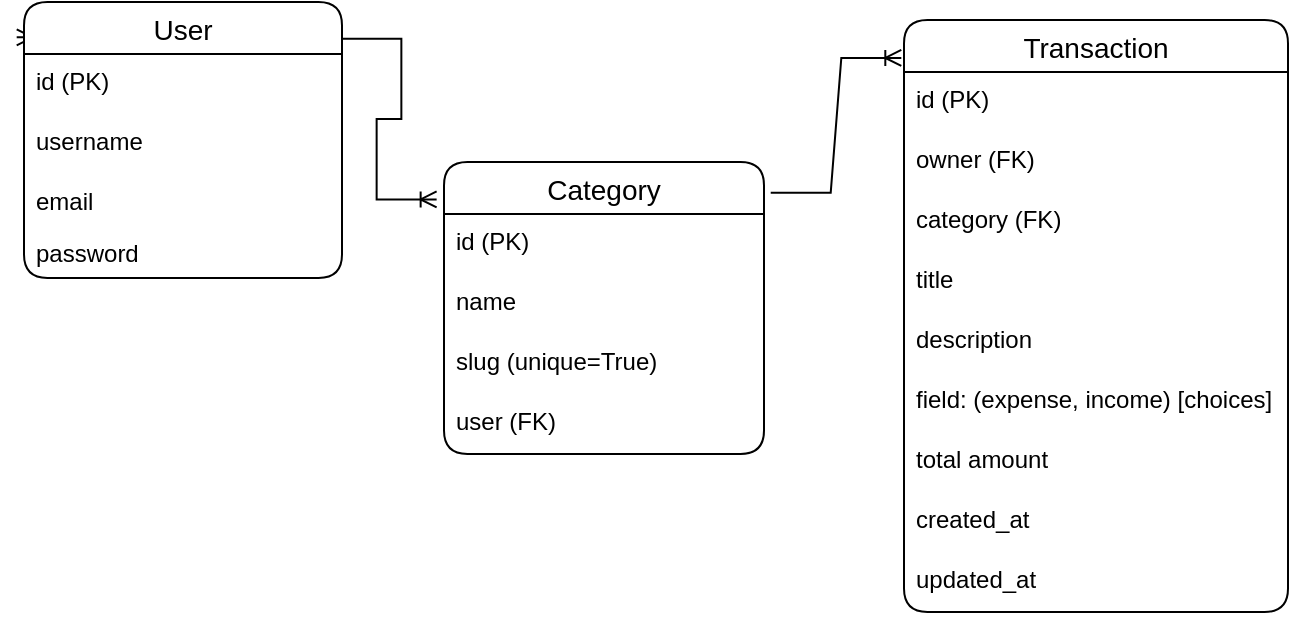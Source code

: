 <mxfile version="27.0.6">
  <diagram name="Page-1" id="5CV-biw4aWgKE5yGktK-">
    <mxGraphModel dx="1003" dy="526" grid="1" gridSize="10" guides="1" tooltips="1" connect="1" arrows="1" fold="1" page="1" pageScale="1" pageWidth="1100" pageHeight="850" math="0" shadow="0">
      <root>
        <mxCell id="0" />
        <mxCell id="1" parent="0" />
        <mxCell id="CRyiD8Ry5xMg48Mv28Se-5" value="Category" style="swimlane;fontStyle=0;childLayout=stackLayout;horizontal=1;startSize=26;horizontalStack=0;resizeParent=1;resizeParentMax=0;resizeLast=0;collapsible=1;marginBottom=0;align=center;fontSize=14;rounded=1;" parent="1" vertex="1">
          <mxGeometry x="350" y="200" width="160" height="146" as="geometry" />
        </mxCell>
        <mxCell id="CRyiD8Ry5xMg48Mv28Se-6" value="id (PK)" style="text;strokeColor=none;fillColor=none;spacingLeft=4;spacingRight=4;overflow=hidden;rotatable=0;points=[[0,0.5],[1,0.5]];portConstraint=eastwest;fontSize=12;whiteSpace=wrap;html=1;" parent="CRyiD8Ry5xMg48Mv28Se-5" vertex="1">
          <mxGeometry y="26" width="160" height="30" as="geometry" />
        </mxCell>
        <mxCell id="CRyiD8Ry5xMg48Mv28Se-7" value="name" style="text;strokeColor=none;fillColor=none;spacingLeft=4;spacingRight=4;overflow=hidden;rotatable=0;points=[[0,0.5],[1,0.5]];portConstraint=eastwest;fontSize=12;whiteSpace=wrap;html=1;" parent="CRyiD8Ry5xMg48Mv28Se-5" vertex="1">
          <mxGeometry y="56" width="160" height="30" as="geometry" />
        </mxCell>
        <mxCell id="CRyiD8Ry5xMg48Mv28Se-8" value="slug (unique=True)" style="text;strokeColor=none;fillColor=none;spacingLeft=4;spacingRight=4;overflow=hidden;rotatable=0;points=[[0,0.5],[1,0.5]];portConstraint=eastwest;fontSize=12;whiteSpace=wrap;html=1;" parent="CRyiD8Ry5xMg48Mv28Se-5" vertex="1">
          <mxGeometry y="86" width="160" height="30" as="geometry" />
        </mxCell>
        <mxCell id="CRyiD8Ry5xMg48Mv28Se-26" value="user (FK)" style="text;strokeColor=none;fillColor=none;spacingLeft=4;spacingRight=4;overflow=hidden;rotatable=0;points=[[0,0.5],[1,0.5]];portConstraint=eastwest;fontSize=12;whiteSpace=wrap;html=1;" parent="CRyiD8Ry5xMg48Mv28Se-5" vertex="1">
          <mxGeometry y="116" width="160" height="30" as="geometry" />
        </mxCell>
        <mxCell id="CRyiD8Ry5xMg48Mv28Se-9" value="Transaction" style="swimlane;fontStyle=0;childLayout=stackLayout;horizontal=1;startSize=26;horizontalStack=0;resizeParent=1;resizeParentMax=0;resizeLast=0;collapsible=1;marginBottom=0;align=center;fontSize=14;rounded=1;" parent="1" vertex="1">
          <mxGeometry x="580" y="129" width="192" height="296" as="geometry" />
        </mxCell>
        <mxCell id="CRyiD8Ry5xMg48Mv28Se-10" value="id (PK)" style="text;strokeColor=none;fillColor=none;spacingLeft=4;spacingRight=4;overflow=hidden;rotatable=0;points=[[0,0.5],[1,0.5]];portConstraint=eastwest;fontSize=12;whiteSpace=wrap;html=1;rounded=1;" parent="CRyiD8Ry5xMg48Mv28Se-9" vertex="1">
          <mxGeometry y="26" width="192" height="30" as="geometry" />
        </mxCell>
        <mxCell id="CRyiD8Ry5xMg48Mv28Se-11" value="owner (FK)" style="text;strokeColor=none;fillColor=none;spacingLeft=4;spacingRight=4;overflow=hidden;rotatable=0;points=[[0,0.5],[1,0.5]];portConstraint=eastwest;fontSize=12;whiteSpace=wrap;html=1;rounded=1;" parent="CRyiD8Ry5xMg48Mv28Se-9" vertex="1">
          <mxGeometry y="56" width="192" height="30" as="geometry" />
        </mxCell>
        <mxCell id="CRyiD8Ry5xMg48Mv28Se-20" value="category (FK)" style="text;strokeColor=none;fillColor=none;spacingLeft=4;spacingRight=4;overflow=hidden;rotatable=0;points=[[0,0.5],[1,0.5]];portConstraint=eastwest;fontSize=12;whiteSpace=wrap;html=1;rounded=1;" parent="CRyiD8Ry5xMg48Mv28Se-9" vertex="1">
          <mxGeometry y="86" width="192" height="30" as="geometry" />
        </mxCell>
        <mxCell id="CRyiD8Ry5xMg48Mv28Se-19" value="title" style="text;strokeColor=none;fillColor=none;spacingLeft=4;spacingRight=4;overflow=hidden;rotatable=0;points=[[0,0.5],[1,0.5]];portConstraint=eastwest;fontSize=12;whiteSpace=wrap;html=1;rounded=1;" parent="CRyiD8Ry5xMg48Mv28Se-9" vertex="1">
          <mxGeometry y="116" width="192" height="30" as="geometry" />
        </mxCell>
        <mxCell id="CRyiD8Ry5xMg48Mv28Se-22" value="description" style="text;strokeColor=none;fillColor=none;spacingLeft=4;spacingRight=4;overflow=hidden;rotatable=0;points=[[0,0.5],[1,0.5]];portConstraint=eastwest;fontSize=12;whiteSpace=wrap;html=1;rounded=1;" parent="CRyiD8Ry5xMg48Mv28Se-9" vertex="1">
          <mxGeometry y="146" width="192" height="30" as="geometry" />
        </mxCell>
        <mxCell id="CRyiD8Ry5xMg48Mv28Se-12" value="field: (expense, income) [choices]" style="text;strokeColor=none;fillColor=none;spacingLeft=4;spacingRight=4;overflow=hidden;rotatable=0;points=[[0,0.5],[1,0.5]];portConstraint=eastwest;fontSize=12;whiteSpace=wrap;html=1;rounded=1;" parent="CRyiD8Ry5xMg48Mv28Se-9" vertex="1">
          <mxGeometry y="176" width="192" height="30" as="geometry" />
        </mxCell>
        <mxCell id="CRyiD8Ry5xMg48Mv28Se-17" value="total amount" style="text;strokeColor=none;fillColor=none;spacingLeft=4;spacingRight=4;overflow=hidden;rotatable=0;points=[[0,0.5],[1,0.5]];portConstraint=eastwest;fontSize=12;whiteSpace=wrap;html=1;rounded=1;" parent="CRyiD8Ry5xMg48Mv28Se-9" vertex="1">
          <mxGeometry y="206" width="192" height="30" as="geometry" />
        </mxCell>
        <mxCell id="CRyiD8Ry5xMg48Mv28Se-16" value="created_at" style="text;strokeColor=none;fillColor=none;spacingLeft=4;spacingRight=4;overflow=hidden;rotatable=0;points=[[0,0.5],[1,0.5]];portConstraint=eastwest;fontSize=12;whiteSpace=wrap;html=1;rounded=1;" parent="CRyiD8Ry5xMg48Mv28Se-9" vertex="1">
          <mxGeometry y="236" width="192" height="30" as="geometry" />
        </mxCell>
        <mxCell id="CRyiD8Ry5xMg48Mv28Se-21" value="updated_at" style="text;strokeColor=none;fillColor=none;spacingLeft=4;spacingRight=4;overflow=hidden;rotatable=0;points=[[0,0.5],[1,0.5]];portConstraint=eastwest;fontSize=12;whiteSpace=wrap;html=1;rounded=1;" parent="CRyiD8Ry5xMg48Mv28Se-9" vertex="1">
          <mxGeometry y="266" width="192" height="30" as="geometry" />
        </mxCell>
        <mxCell id="CRyiD8Ry5xMg48Mv28Se-23" value="" style="edgeStyle=entityRelationEdgeStyle;fontSize=12;html=1;endArrow=ERoneToMany;rounded=0;entryX=-0.023;entryY=0.128;entryDx=0;entryDy=0;entryPerimeter=0;exitX=0.998;exitY=0.133;exitDx=0;exitDy=0;exitPerimeter=0;" parent="1" source="CRyiD8Ry5xMg48Mv28Se-1" target="CRyiD8Ry5xMg48Mv28Se-5" edge="1">
          <mxGeometry width="100" height="100" relative="1" as="geometry">
            <mxPoint x="240" y="140" as="sourcePoint" />
            <mxPoint x="340" y="40" as="targetPoint" />
          </mxGeometry>
        </mxCell>
        <mxCell id="CRyiD8Ry5xMg48Mv28Se-24" value="" style="edgeStyle=entityRelationEdgeStyle;fontSize=12;html=1;endArrow=ERoneToMany;rounded=0;exitX=1.021;exitY=0.105;exitDx=0;exitDy=0;exitPerimeter=0;entryX=-0.007;entryY=0.064;entryDx=0;entryDy=0;entryPerimeter=0;" parent="1" source="CRyiD8Ry5xMg48Mv28Se-5" target="CRyiD8Ry5xMg48Mv28Se-9" edge="1">
          <mxGeometry width="100" height="100" relative="1" as="geometry">
            <mxPoint x="470" y="260" as="sourcePoint" />
            <mxPoint x="570" y="160" as="targetPoint" />
          </mxGeometry>
        </mxCell>
        <mxCell id="CRyiD8Ry5xMg48Mv28Se-25" value="" style="edgeStyle=entityRelationEdgeStyle;fontSize=12;html=1;endArrow=ERoneToMany;rounded=0;entryX=-0.023;entryY=0.128;entryDx=0;entryDy=0;entryPerimeter=0;" parent="1" target="CRyiD8Ry5xMg48Mv28Se-1" edge="1">
          <mxGeometry width="100" height="100" relative="1" as="geometry">
            <mxPoint x="240" y="140" as="sourcePoint" />
            <mxPoint x="346" y="215" as="targetPoint" />
          </mxGeometry>
        </mxCell>
        <mxCell id="CRyiD8Ry5xMg48Mv28Se-1" value="User" style="swimlane;fontStyle=0;childLayout=stackLayout;horizontal=1;startSize=26;horizontalStack=0;resizeParent=1;resizeParentMax=0;resizeLast=0;collapsible=1;marginBottom=0;align=center;fontSize=14;rounded=1;" parent="1" vertex="1">
          <mxGeometry x="140" y="120" width="159" height="138" as="geometry" />
        </mxCell>
        <mxCell id="CRyiD8Ry5xMg48Mv28Se-2" value="id (PK)" style="text;strokeColor=none;fillColor=none;spacingLeft=4;spacingRight=4;overflow=hidden;rotatable=0;points=[[0,0.5],[1,0.5]];portConstraint=eastwest;fontSize=12;whiteSpace=wrap;html=1;rounded=1;" parent="CRyiD8Ry5xMg48Mv28Se-1" vertex="1">
          <mxGeometry y="26" width="159" height="30" as="geometry" />
        </mxCell>
        <mxCell id="CRyiD8Ry5xMg48Mv28Se-3" value="username" style="text;strokeColor=none;fillColor=none;spacingLeft=4;spacingRight=4;overflow=hidden;rotatable=0;points=[[0,0.5],[1,0.5]];portConstraint=eastwest;fontSize=12;whiteSpace=wrap;html=1;container=0;" parent="CRyiD8Ry5xMg48Mv28Se-1" vertex="1">
          <mxGeometry y="56" width="159" height="30" as="geometry" />
        </mxCell>
        <mxCell id="CRyiD8Ry5xMg48Mv28Se-4" value="email" style="text;strokeColor=none;fillColor=none;spacingLeft=4;spacingRight=4;overflow=hidden;rotatable=0;points=[[0,0.5],[1,0.5]];portConstraint=eastwest;fontSize=12;whiteSpace=wrap;html=1;" parent="CRyiD8Ry5xMg48Mv28Se-1" vertex="1">
          <mxGeometry y="86" width="159" height="26" as="geometry" />
        </mxCell>
        <mxCell id="CRyiD8Ry5xMg48Mv28Se-15" value="password" style="text;strokeColor=none;fillColor=none;spacingLeft=4;spacingRight=4;overflow=hidden;rotatable=0;points=[[0,0.5],[1,0.5]];portConstraint=eastwest;fontSize=12;whiteSpace=wrap;html=1;" parent="CRyiD8Ry5xMg48Mv28Se-1" vertex="1">
          <mxGeometry y="112" width="159" height="26" as="geometry" />
        </mxCell>
      </root>
    </mxGraphModel>
  </diagram>
</mxfile>

